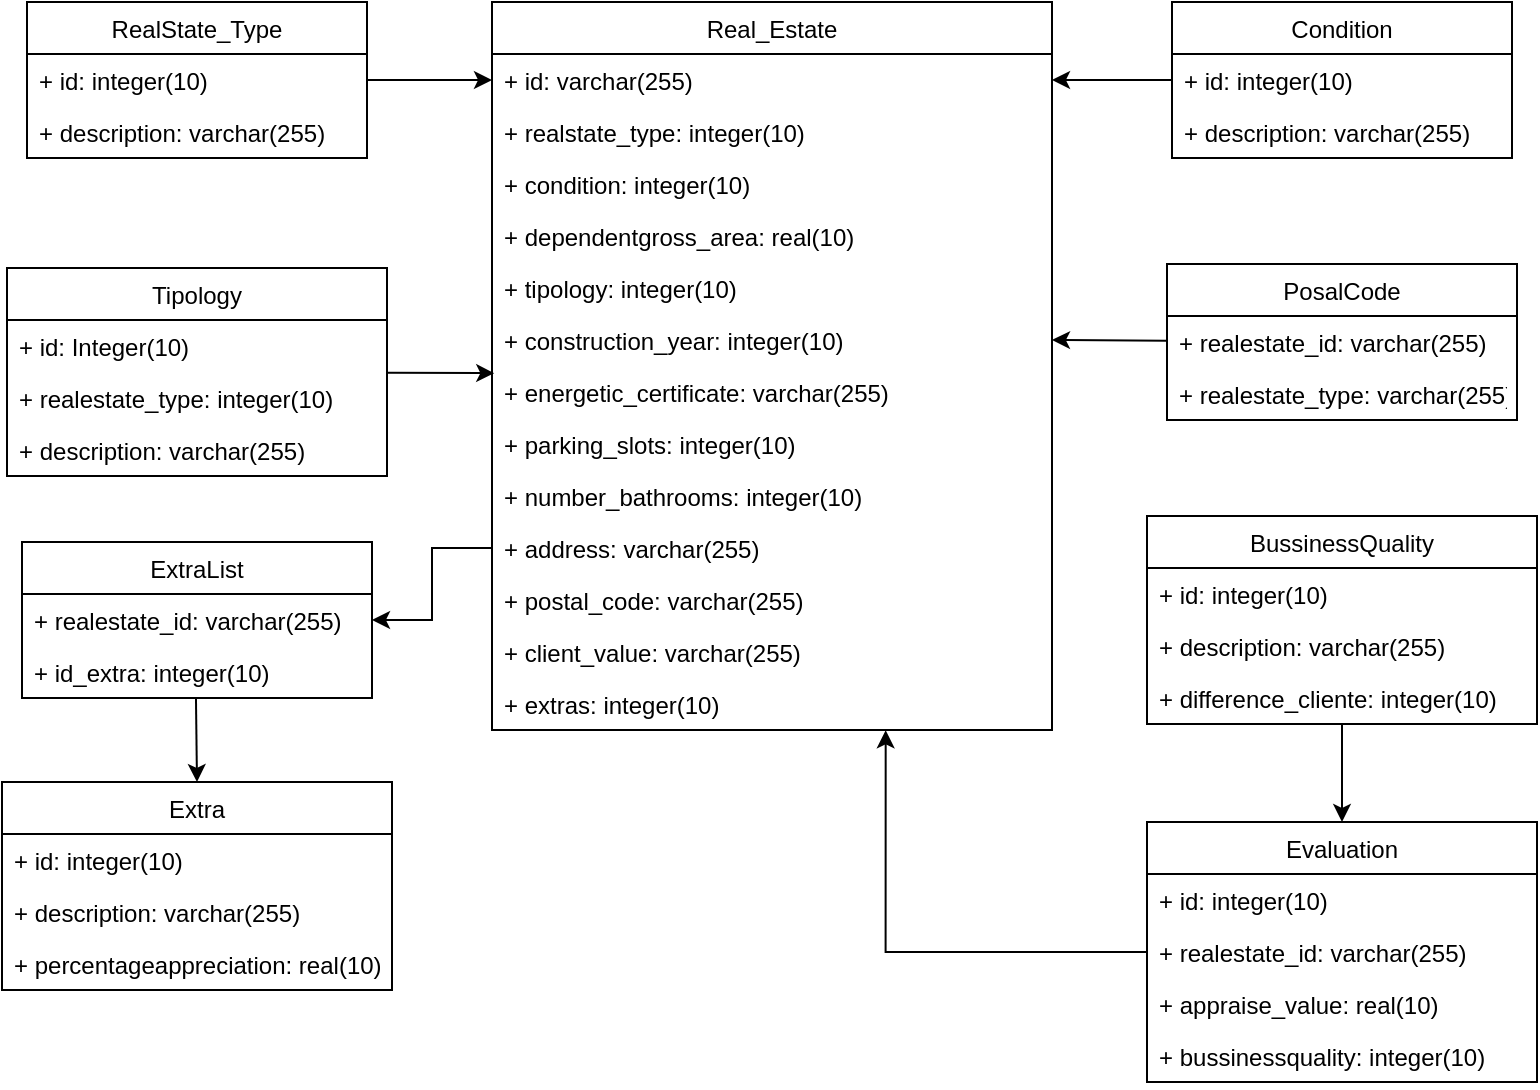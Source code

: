 <mxfile version="20.4.0"><diagram id="vkvNA5qGH4sG4ru66Nk5" name="Page-1"><mxGraphModel dx="1673" dy="933" grid="1" gridSize="10" guides="1" tooltips="1" connect="1" arrows="1" fold="1" page="1" pageScale="1" pageWidth="850" pageHeight="1100" math="0" shadow="0"><root><mxCell id="0"/><mxCell id="1" parent="0"/><mxCell id="FjLEfLruH0mDrfmqtLoM-70" style="rounded=0;orthogonalLoop=1;jettySize=auto;html=1;entryX=0;entryY=0.5;entryDx=0;entryDy=0;" edge="1" parent="1" source="FjLEfLruH0mDrfmqtLoM-3" target="FjLEfLruH0mDrfmqtLoM-24"><mxGeometry relative="1" as="geometry"/></mxCell><mxCell id="FjLEfLruH0mDrfmqtLoM-3" value="RealState_Type" style="swimlane;fontStyle=0;childLayout=stackLayout;horizontal=1;startSize=26;fillColor=none;horizontalStack=0;resizeParent=1;resizeParentMax=0;resizeLast=0;collapsible=1;marginBottom=0;" vertex="1" parent="1"><mxGeometry x="37.5" y="130" width="170" height="78" as="geometry"/></mxCell><mxCell id="FjLEfLruH0mDrfmqtLoM-4" value="+ id: integer(10)" style="text;strokeColor=none;fillColor=none;align=left;verticalAlign=top;spacingLeft=4;spacingRight=4;overflow=hidden;rotatable=0;points=[[0,0.5],[1,0.5]];portConstraint=eastwest;" vertex="1" parent="FjLEfLruH0mDrfmqtLoM-3"><mxGeometry y="26" width="170" height="26" as="geometry"/></mxCell><mxCell id="FjLEfLruH0mDrfmqtLoM-5" value="+ description: varchar(255)" style="text;strokeColor=none;fillColor=none;align=left;verticalAlign=top;spacingLeft=4;spacingRight=4;overflow=hidden;rotatable=0;points=[[0,0.5],[1,0.5]];portConstraint=eastwest;" vertex="1" parent="FjLEfLruH0mDrfmqtLoM-3"><mxGeometry y="52" width="170" height="26" as="geometry"/></mxCell><mxCell id="FjLEfLruH0mDrfmqtLoM-85" style="edgeStyle=none;rounded=0;orthogonalLoop=1;jettySize=auto;html=1;entryX=0.004;entryY=0.137;entryDx=0;entryDy=0;entryPerimeter=0;" edge="1" parent="1" source="FjLEfLruH0mDrfmqtLoM-11" target="FjLEfLruH0mDrfmqtLoM-36"><mxGeometry relative="1" as="geometry"/></mxCell><mxCell id="FjLEfLruH0mDrfmqtLoM-11" value="Tipology" style="swimlane;fontStyle=0;childLayout=stackLayout;horizontal=1;startSize=26;fillColor=none;horizontalStack=0;resizeParent=1;resizeParentMax=0;resizeLast=0;collapsible=1;marginBottom=0;" vertex="1" parent="1"><mxGeometry x="27.5" y="263" width="190" height="104" as="geometry"/></mxCell><mxCell id="FjLEfLruH0mDrfmqtLoM-12" value="+ id: Integer(10)" style="text;strokeColor=none;fillColor=none;align=left;verticalAlign=top;spacingLeft=4;spacingRight=4;overflow=hidden;rotatable=0;points=[[0,0.5],[1,0.5]];portConstraint=eastwest;" vertex="1" parent="FjLEfLruH0mDrfmqtLoM-11"><mxGeometry y="26" width="190" height="26" as="geometry"/></mxCell><mxCell id="FjLEfLruH0mDrfmqtLoM-13" value="+ realestate_type: integer(10)" style="text;strokeColor=none;fillColor=none;align=left;verticalAlign=top;spacingLeft=4;spacingRight=4;overflow=hidden;rotatable=0;points=[[0,0.5],[1,0.5]];portConstraint=eastwest;" vertex="1" parent="FjLEfLruH0mDrfmqtLoM-11"><mxGeometry y="52" width="190" height="26" as="geometry"/></mxCell><mxCell id="FjLEfLruH0mDrfmqtLoM-14" value="+ description: varchar(255)" style="text;strokeColor=none;fillColor=none;align=left;verticalAlign=top;spacingLeft=4;spacingRight=4;overflow=hidden;rotatable=0;points=[[0,0.5],[1,0.5]];portConstraint=eastwest;" vertex="1" parent="FjLEfLruH0mDrfmqtLoM-11"><mxGeometry y="78" width="190" height="26" as="geometry"/></mxCell><mxCell id="FjLEfLruH0mDrfmqtLoM-79" style="edgeStyle=orthogonalEdgeStyle;rounded=0;orthogonalLoop=1;jettySize=auto;html=1;exitX=0;exitY=0.5;exitDx=0;exitDy=0;entryX=1;entryY=0.5;entryDx=0;entryDy=0;" edge="1" parent="1" source="FjLEfLruH0mDrfmqtLoM-63" target="FjLEfLruH0mDrfmqtLoM-16"><mxGeometry relative="1" as="geometry"><mxPoint x="310" y="580" as="targetPoint"/></mxGeometry></mxCell><mxCell id="FjLEfLruH0mDrfmqtLoM-15" value="ExtraList" style="swimlane;fontStyle=0;childLayout=stackLayout;horizontal=1;startSize=26;fillColor=none;horizontalStack=0;resizeParent=1;resizeParentMax=0;resizeLast=0;collapsible=1;marginBottom=0;" vertex="1" parent="1"><mxGeometry x="35" y="400" width="175" height="78" as="geometry"/></mxCell><mxCell id="FjLEfLruH0mDrfmqtLoM-16" value="+ realestate_id: varchar(255)" style="text;strokeColor=none;fillColor=none;align=left;verticalAlign=top;spacingLeft=4;spacingRight=4;overflow=hidden;rotatable=0;points=[[0,0.5],[1,0.5]];portConstraint=eastwest;" vertex="1" parent="FjLEfLruH0mDrfmqtLoM-15"><mxGeometry y="26" width="175" height="26" as="geometry"/></mxCell><mxCell id="FjLEfLruH0mDrfmqtLoM-17" value="+ id_extra: integer(10)" style="text;strokeColor=none;fillColor=none;align=left;verticalAlign=top;spacingLeft=4;spacingRight=4;overflow=hidden;rotatable=0;points=[[0,0.5],[1,0.5]];portConstraint=eastwest;" vertex="1" parent="FjLEfLruH0mDrfmqtLoM-15"><mxGeometry y="52" width="175" height="26" as="geometry"/></mxCell><mxCell id="FjLEfLruH0mDrfmqtLoM-19" value="Extra" style="swimlane;fontStyle=0;childLayout=stackLayout;horizontal=1;startSize=26;fillColor=none;horizontalStack=0;resizeParent=1;resizeParentMax=0;resizeLast=0;collapsible=1;marginBottom=0;" vertex="1" parent="1"><mxGeometry x="25" y="520" width="195" height="104" as="geometry"/></mxCell><mxCell id="FjLEfLruH0mDrfmqtLoM-20" value="+ id: integer(10)" style="text;strokeColor=none;fillColor=none;align=left;verticalAlign=top;spacingLeft=4;spacingRight=4;overflow=hidden;rotatable=0;points=[[0,0.5],[1,0.5]];portConstraint=eastwest;" vertex="1" parent="FjLEfLruH0mDrfmqtLoM-19"><mxGeometry y="26" width="195" height="26" as="geometry"/></mxCell><mxCell id="FjLEfLruH0mDrfmqtLoM-21" value="+ description: varchar(255)" style="text;strokeColor=none;fillColor=none;align=left;verticalAlign=top;spacingLeft=4;spacingRight=4;overflow=hidden;rotatable=0;points=[[0,0.5],[1,0.5]];portConstraint=eastwest;" vertex="1" parent="FjLEfLruH0mDrfmqtLoM-19"><mxGeometry y="52" width="195" height="26" as="geometry"/></mxCell><mxCell id="FjLEfLruH0mDrfmqtLoM-22" value="+ percentageappreciation: real(10)" style="text;strokeColor=none;fillColor=none;align=left;verticalAlign=top;spacingLeft=4;spacingRight=4;overflow=hidden;rotatable=0;points=[[0,0.5],[1,0.5]];portConstraint=eastwest;" vertex="1" parent="FjLEfLruH0mDrfmqtLoM-19"><mxGeometry y="78" width="195" height="26" as="geometry"/></mxCell><mxCell id="FjLEfLruH0mDrfmqtLoM-23" value="Real_Estate" style="swimlane;fontStyle=0;childLayout=stackLayout;horizontal=1;startSize=26;fillColor=none;horizontalStack=0;resizeParent=1;resizeParentMax=0;resizeLast=0;collapsible=1;marginBottom=0;" vertex="1" parent="1"><mxGeometry x="270" y="130" width="280" height="364" as="geometry"/></mxCell><mxCell id="FjLEfLruH0mDrfmqtLoM-24" value="+ id: varchar(255)" style="text;strokeColor=none;fillColor=none;align=left;verticalAlign=top;spacingLeft=4;spacingRight=4;overflow=hidden;rotatable=0;points=[[0,0.5],[1,0.5]];portConstraint=eastwest;" vertex="1" parent="FjLEfLruH0mDrfmqtLoM-23"><mxGeometry y="26" width="280" height="26" as="geometry"/></mxCell><mxCell id="FjLEfLruH0mDrfmqtLoM-31" value="+ realstate_type: integer(10)" style="text;strokeColor=none;fillColor=none;align=left;verticalAlign=top;spacingLeft=4;spacingRight=4;overflow=hidden;rotatable=0;points=[[0,0.5],[1,0.5]];portConstraint=eastwest;" vertex="1" parent="FjLEfLruH0mDrfmqtLoM-23"><mxGeometry y="52" width="280" height="26" as="geometry"/></mxCell><mxCell id="FjLEfLruH0mDrfmqtLoM-32" value="+ condition: integer(10)" style="text;strokeColor=none;fillColor=none;align=left;verticalAlign=top;spacingLeft=4;spacingRight=4;overflow=hidden;rotatable=0;points=[[0,0.5],[1,0.5]];portConstraint=eastwest;" vertex="1" parent="FjLEfLruH0mDrfmqtLoM-23"><mxGeometry y="78" width="280" height="26" as="geometry"/></mxCell><mxCell id="FjLEfLruH0mDrfmqtLoM-33" value="+ dependentgross_area: real(10)" style="text;strokeColor=none;fillColor=none;align=left;verticalAlign=top;spacingLeft=4;spacingRight=4;overflow=hidden;rotatable=0;points=[[0,0.5],[1,0.5]];portConstraint=eastwest;" vertex="1" parent="FjLEfLruH0mDrfmqtLoM-23"><mxGeometry y="104" width="280" height="26" as="geometry"/></mxCell><mxCell id="FjLEfLruH0mDrfmqtLoM-34" value="+ tipology: integer(10)" style="text;strokeColor=none;fillColor=none;align=left;verticalAlign=top;spacingLeft=4;spacingRight=4;overflow=hidden;rotatable=0;points=[[0,0.5],[1,0.5]];portConstraint=eastwest;" vertex="1" parent="FjLEfLruH0mDrfmqtLoM-23"><mxGeometry y="130" width="280" height="26" as="geometry"/></mxCell><mxCell id="FjLEfLruH0mDrfmqtLoM-35" value="+ construction_year: integer(10)" style="text;strokeColor=none;fillColor=none;align=left;verticalAlign=top;spacingLeft=4;spacingRight=4;overflow=hidden;rotatable=0;points=[[0,0.5],[1,0.5]];portConstraint=eastwest;" vertex="1" parent="FjLEfLruH0mDrfmqtLoM-23"><mxGeometry y="156" width="280" height="26" as="geometry"/></mxCell><mxCell id="FjLEfLruH0mDrfmqtLoM-36" value="+ energetic_certificate: varchar(255)" style="text;strokeColor=none;fillColor=none;align=left;verticalAlign=top;spacingLeft=4;spacingRight=4;overflow=hidden;rotatable=0;points=[[0,0.5],[1,0.5]];portConstraint=eastwest;" vertex="1" parent="FjLEfLruH0mDrfmqtLoM-23"><mxGeometry y="182" width="280" height="26" as="geometry"/></mxCell><mxCell id="FjLEfLruH0mDrfmqtLoM-25" value="+ parking_slots: integer(10)" style="text;strokeColor=none;fillColor=none;align=left;verticalAlign=top;spacingLeft=4;spacingRight=4;overflow=hidden;rotatable=0;points=[[0,0.5],[1,0.5]];portConstraint=eastwest;" vertex="1" parent="FjLEfLruH0mDrfmqtLoM-23"><mxGeometry y="208" width="280" height="26" as="geometry"/></mxCell><mxCell id="FjLEfLruH0mDrfmqtLoM-26" value="+ number_bathrooms: integer(10)" style="text;strokeColor=none;fillColor=none;align=left;verticalAlign=top;spacingLeft=4;spacingRight=4;overflow=hidden;rotatable=0;points=[[0,0.5],[1,0.5]];portConstraint=eastwest;" vertex="1" parent="FjLEfLruH0mDrfmqtLoM-23"><mxGeometry y="234" width="280" height="26" as="geometry"/></mxCell><mxCell id="FjLEfLruH0mDrfmqtLoM-63" value="+ address: varchar(255)" style="text;strokeColor=none;fillColor=none;align=left;verticalAlign=top;spacingLeft=4;spacingRight=4;overflow=hidden;rotatable=0;points=[[0,0.5],[1,0.5]];portConstraint=eastwest;" vertex="1" parent="FjLEfLruH0mDrfmqtLoM-23"><mxGeometry y="260" width="280" height="26" as="geometry"/></mxCell><mxCell id="FjLEfLruH0mDrfmqtLoM-65" value="+ postal_code: varchar(255)" style="text;strokeColor=none;fillColor=none;align=left;verticalAlign=top;spacingLeft=4;spacingRight=4;overflow=hidden;rotatable=0;points=[[0,0.5],[1,0.5]];portConstraint=eastwest;" vertex="1" parent="FjLEfLruH0mDrfmqtLoM-23"><mxGeometry y="286" width="280" height="26" as="geometry"/></mxCell><mxCell id="FjLEfLruH0mDrfmqtLoM-66" value="+ client_value: varchar(255)" style="text;strokeColor=none;fillColor=none;align=left;verticalAlign=top;spacingLeft=4;spacingRight=4;overflow=hidden;rotatable=0;points=[[0,0.5],[1,0.5]];portConstraint=eastwest;" vertex="1" parent="FjLEfLruH0mDrfmqtLoM-23"><mxGeometry y="312" width="280" height="26" as="geometry"/></mxCell><mxCell id="FjLEfLruH0mDrfmqtLoM-64" value="+ extras: integer(10)" style="text;strokeColor=none;fillColor=none;align=left;verticalAlign=top;spacingLeft=4;spacingRight=4;overflow=hidden;rotatable=0;points=[[0,0.5],[1,0.5]];portConstraint=eastwest;" vertex="1" parent="FjLEfLruH0mDrfmqtLoM-23"><mxGeometry y="338" width="280" height="26" as="geometry"/></mxCell><mxCell id="FjLEfLruH0mDrfmqtLoM-82" style="edgeStyle=orthogonalEdgeStyle;rounded=0;orthogonalLoop=1;jettySize=auto;html=1;entryX=0.703;entryY=1.005;entryDx=0;entryDy=0;entryPerimeter=0;exitX=0;exitY=0.5;exitDx=0;exitDy=0;" edge="1" parent="1" source="FjLEfLruH0mDrfmqtLoM-44" target="FjLEfLruH0mDrfmqtLoM-64"><mxGeometry relative="1" as="geometry"><mxPoint x="460" y="510" as="targetPoint"/></mxGeometry></mxCell><mxCell id="FjLEfLruH0mDrfmqtLoM-40" value="Evaluation" style="swimlane;fontStyle=0;childLayout=stackLayout;horizontal=1;startSize=26;fillColor=none;horizontalStack=0;resizeParent=1;resizeParentMax=0;resizeLast=0;collapsible=1;marginBottom=0;" vertex="1" parent="1"><mxGeometry x="597.5" y="540" width="195" height="130" as="geometry"/></mxCell><mxCell id="FjLEfLruH0mDrfmqtLoM-41" value="+ id: integer(10)" style="text;strokeColor=none;fillColor=none;align=left;verticalAlign=top;spacingLeft=4;spacingRight=4;overflow=hidden;rotatable=0;points=[[0,0.5],[1,0.5]];portConstraint=eastwest;" vertex="1" parent="FjLEfLruH0mDrfmqtLoM-40"><mxGeometry y="26" width="195" height="26" as="geometry"/></mxCell><mxCell id="FjLEfLruH0mDrfmqtLoM-44" value="+ realestate_id: varchar(255)" style="text;strokeColor=none;fillColor=none;align=left;verticalAlign=top;spacingLeft=4;spacingRight=4;overflow=hidden;rotatable=0;points=[[0,0.5],[1,0.5]];portConstraint=eastwest;" vertex="1" parent="FjLEfLruH0mDrfmqtLoM-40"><mxGeometry y="52" width="195" height="26" as="geometry"/></mxCell><mxCell id="FjLEfLruH0mDrfmqtLoM-45" value="+ appraise_value: real(10)" style="text;strokeColor=none;fillColor=none;align=left;verticalAlign=top;spacingLeft=4;spacingRight=4;overflow=hidden;rotatable=0;points=[[0,0.5],[1,0.5]];portConstraint=eastwest;" vertex="1" parent="FjLEfLruH0mDrfmqtLoM-40"><mxGeometry y="78" width="195" height="26" as="geometry"/></mxCell><mxCell id="FjLEfLruH0mDrfmqtLoM-46" value="+ bussinessquality: integer(10)" style="text;strokeColor=none;fillColor=none;align=left;verticalAlign=top;spacingLeft=4;spacingRight=4;overflow=hidden;rotatable=0;points=[[0,0.5],[1,0.5]];portConstraint=eastwest;" vertex="1" parent="FjLEfLruH0mDrfmqtLoM-40"><mxGeometry y="104" width="195" height="26" as="geometry"/></mxCell><mxCell id="FjLEfLruH0mDrfmqtLoM-81" style="edgeStyle=orthogonalEdgeStyle;rounded=0;orthogonalLoop=1;jettySize=auto;html=1;entryX=0.5;entryY=0;entryDx=0;entryDy=0;" edge="1" parent="1" source="FjLEfLruH0mDrfmqtLoM-47" target="FjLEfLruH0mDrfmqtLoM-40"><mxGeometry relative="1" as="geometry"/></mxCell><mxCell id="FjLEfLruH0mDrfmqtLoM-47" value="BussinessQuality" style="swimlane;fontStyle=0;childLayout=stackLayout;horizontal=1;startSize=26;fillColor=none;horizontalStack=0;resizeParent=1;resizeParentMax=0;resizeLast=0;collapsible=1;marginBottom=0;" vertex="1" parent="1"><mxGeometry x="597.5" y="387" width="195" height="104" as="geometry"/></mxCell><mxCell id="FjLEfLruH0mDrfmqtLoM-48" value="+ id: integer(10)" style="text;strokeColor=none;fillColor=none;align=left;verticalAlign=top;spacingLeft=4;spacingRight=4;overflow=hidden;rotatable=0;points=[[0,0.5],[1,0.5]];portConstraint=eastwest;" vertex="1" parent="FjLEfLruH0mDrfmqtLoM-47"><mxGeometry y="26" width="195" height="26" as="geometry"/></mxCell><mxCell id="FjLEfLruH0mDrfmqtLoM-49" value="+ description: varchar(255)" style="text;strokeColor=none;fillColor=none;align=left;verticalAlign=top;spacingLeft=4;spacingRight=4;overflow=hidden;rotatable=0;points=[[0,0.5],[1,0.5]];portConstraint=eastwest;" vertex="1" parent="FjLEfLruH0mDrfmqtLoM-47"><mxGeometry y="52" width="195" height="26" as="geometry"/></mxCell><mxCell id="FjLEfLruH0mDrfmqtLoM-50" value="+ difference_cliente: integer(10)" style="text;strokeColor=none;fillColor=none;align=left;verticalAlign=top;spacingLeft=4;spacingRight=4;overflow=hidden;rotatable=0;points=[[0,0.5],[1,0.5]];portConstraint=eastwest;" vertex="1" parent="FjLEfLruH0mDrfmqtLoM-47"><mxGeometry y="78" width="195" height="26" as="geometry"/></mxCell><mxCell id="FjLEfLruH0mDrfmqtLoM-92" style="edgeStyle=none;rounded=0;orthogonalLoop=1;jettySize=auto;html=1;entryX=1;entryY=0.5;entryDx=0;entryDy=0;" edge="1" parent="1" source="FjLEfLruH0mDrfmqtLoM-53" target="FjLEfLruH0mDrfmqtLoM-35"><mxGeometry relative="1" as="geometry"/></mxCell><mxCell id="FjLEfLruH0mDrfmqtLoM-53" value="PosalCode" style="swimlane;fontStyle=0;childLayout=stackLayout;horizontal=1;startSize=26;fillColor=none;horizontalStack=0;resizeParent=1;resizeParentMax=0;resizeLast=0;collapsible=1;marginBottom=0;" vertex="1" parent="1"><mxGeometry x="607.5" y="261" width="175" height="78" as="geometry"/></mxCell><mxCell id="FjLEfLruH0mDrfmqtLoM-54" value="+ realestate_id: varchar(255)" style="text;strokeColor=none;fillColor=none;align=left;verticalAlign=top;spacingLeft=4;spacingRight=4;overflow=hidden;rotatable=0;points=[[0,0.5],[1,0.5]];portConstraint=eastwest;" vertex="1" parent="FjLEfLruH0mDrfmqtLoM-53"><mxGeometry y="26" width="175" height="26" as="geometry"/></mxCell><mxCell id="FjLEfLruH0mDrfmqtLoM-56" value="+ realestate_type: varchar(255)" style="text;strokeColor=none;fillColor=none;align=left;verticalAlign=top;spacingLeft=4;spacingRight=4;overflow=hidden;rotatable=0;points=[[0,0.5],[1,0.5]];portConstraint=eastwest;" vertex="1" parent="FjLEfLruH0mDrfmqtLoM-53"><mxGeometry y="52" width="175" height="26" as="geometry"/></mxCell><mxCell id="FjLEfLruH0mDrfmqtLoM-84" style="edgeStyle=orthogonalEdgeStyle;rounded=0;orthogonalLoop=1;jettySize=auto;html=1;entryX=1;entryY=0.5;entryDx=0;entryDy=0;" edge="1" parent="1" source="FjLEfLruH0mDrfmqtLoM-60" target="FjLEfLruH0mDrfmqtLoM-24"><mxGeometry relative="1" as="geometry"/></mxCell><mxCell id="FjLEfLruH0mDrfmqtLoM-60" value="Condition" style="swimlane;fontStyle=0;childLayout=stackLayout;horizontal=1;startSize=26;fillColor=none;horizontalStack=0;resizeParent=1;resizeParentMax=0;resizeLast=0;collapsible=1;marginBottom=0;" vertex="1" parent="1"><mxGeometry x="610" y="130" width="170" height="78" as="geometry"><mxRectangle x="270" y="520" width="90" height="30" as="alternateBounds"/></mxGeometry></mxCell><mxCell id="FjLEfLruH0mDrfmqtLoM-61" value="+ id: integer(10)" style="text;strokeColor=none;fillColor=none;align=left;verticalAlign=top;spacingLeft=4;spacingRight=4;overflow=hidden;rotatable=0;points=[[0,0.5],[1,0.5]];portConstraint=eastwest;" vertex="1" parent="FjLEfLruH0mDrfmqtLoM-60"><mxGeometry y="26" width="170" height="26" as="geometry"/></mxCell><mxCell id="FjLEfLruH0mDrfmqtLoM-62" value="+ description: varchar(255)" style="text;strokeColor=none;fillColor=none;align=left;verticalAlign=top;spacingLeft=4;spacingRight=4;overflow=hidden;rotatable=0;points=[[0,0.5],[1,0.5]];portConstraint=eastwest;" vertex="1" parent="FjLEfLruH0mDrfmqtLoM-60"><mxGeometry y="52" width="170" height="26" as="geometry"/></mxCell><mxCell id="FjLEfLruH0mDrfmqtLoM-95" style="edgeStyle=none;rounded=0;orthogonalLoop=1;jettySize=auto;html=1;entryX=0.5;entryY=0;entryDx=0;entryDy=0;exitX=0.497;exitY=0.984;exitDx=0;exitDy=0;exitPerimeter=0;" edge="1" parent="1" source="FjLEfLruH0mDrfmqtLoM-17" target="FjLEfLruH0mDrfmqtLoM-19"><mxGeometry relative="1" as="geometry"/></mxCell></root></mxGraphModel></diagram></mxfile>